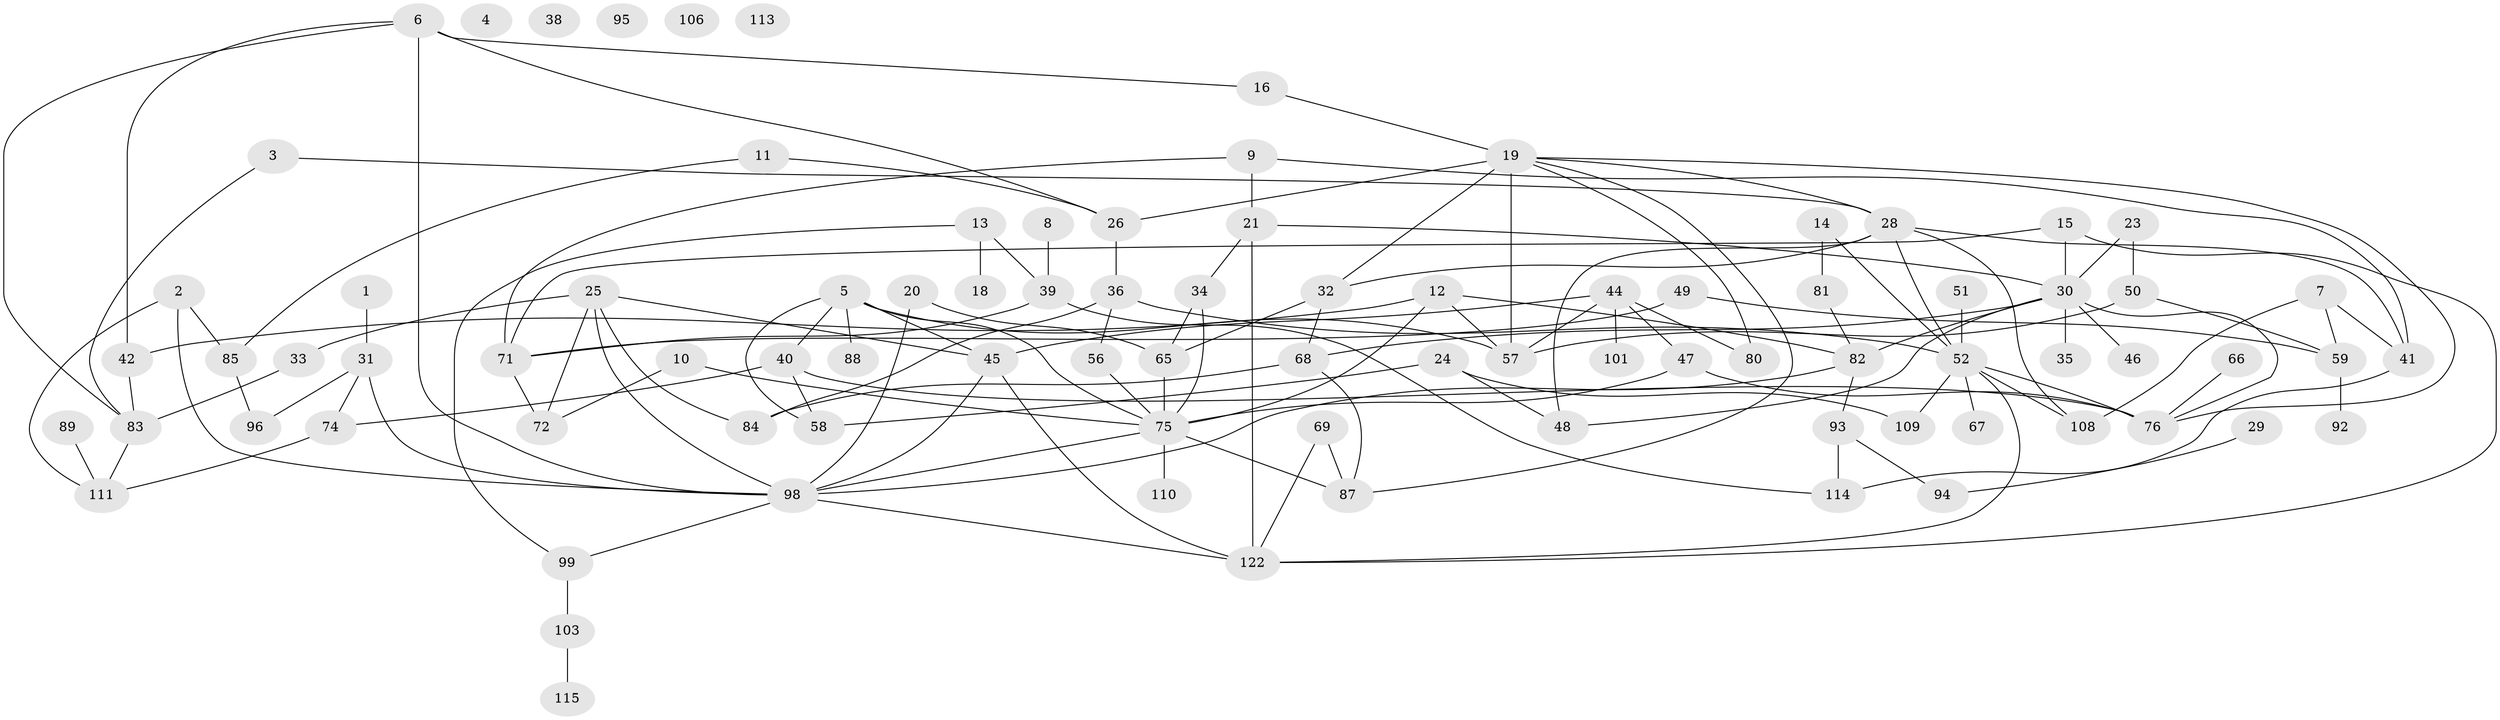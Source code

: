 // original degree distribution, {1: 0.19672131147540983, 3: 0.22950819672131148, 2: 0.23770491803278687, 5: 0.10655737704918032, 6: 0.03278688524590164, 4: 0.13934426229508196, 0: 0.03278688524590164, 7: 0.00819672131147541, 8: 0.01639344262295082}
// Generated by graph-tools (version 1.1) at 2025/41/03/06/25 10:41:23]
// undirected, 88 vertices, 138 edges
graph export_dot {
graph [start="1"]
  node [color=gray90,style=filled];
  1;
  2;
  3;
  4 [super="+77"];
  5 [super="+107"];
  6 [super="+53"];
  7 [super="+27"];
  8;
  9;
  10;
  11;
  12 [super="+43"];
  13 [super="+17"];
  14;
  15;
  16 [super="+22"];
  18;
  19 [super="+78"];
  20;
  21 [super="+73"];
  23;
  24;
  25;
  26 [super="+70"];
  28 [super="+102"];
  29 [super="+54"];
  30 [super="+100"];
  31 [super="+37"];
  32 [super="+64"];
  33;
  34 [super="+117"];
  35;
  36;
  38;
  39;
  40 [super="+104"];
  41 [super="+86"];
  42;
  44 [super="+91"];
  45 [super="+62"];
  46;
  47;
  48 [super="+63"];
  49;
  50;
  51;
  52 [super="+55"];
  56;
  57;
  58 [super="+60"];
  59 [super="+61"];
  65;
  66;
  67;
  68 [super="+112"];
  69 [super="+90"];
  71;
  72 [super="+116"];
  74 [super="+79"];
  75 [super="+120"];
  76 [super="+118"];
  80;
  81;
  82;
  83 [super="+119"];
  84;
  85 [super="+121"];
  87;
  88 [super="+97"];
  89;
  92;
  93;
  94;
  95;
  96;
  98 [super="+105"];
  99;
  101;
  103;
  106;
  108;
  109;
  110;
  111;
  113;
  114;
  115;
  122;
  1 -- 31;
  2 -- 85;
  2 -- 111;
  2 -- 98;
  3 -- 83;
  3 -- 28;
  5 -- 58;
  5 -- 57;
  5 -- 75;
  5 -- 45;
  5 -- 88;
  5 -- 40;
  6 -- 16;
  6 -- 26;
  6 -- 42;
  6 -- 83;
  6 -- 98;
  7 -- 59;
  7 -- 108;
  7 -- 41;
  8 -- 39;
  9 -- 21;
  9 -- 71;
  9 -- 41;
  10 -- 72;
  10 -- 75;
  11 -- 26;
  11 -- 85;
  12 -- 57;
  12 -- 75;
  12 -- 42;
  12 -- 82;
  13 -- 39;
  13 -- 18;
  13 -- 99;
  14 -- 52;
  14 -- 81;
  15 -- 30;
  15 -- 71;
  15 -- 122;
  16 -- 19;
  19 -- 26 [weight=2];
  19 -- 28;
  19 -- 80;
  19 -- 76;
  19 -- 32;
  19 -- 87;
  19 -- 57;
  20 -- 65;
  20 -- 98;
  21 -- 122;
  21 -- 34;
  21 -- 30;
  23 -- 30;
  23 -- 50;
  24 -- 48;
  24 -- 58;
  24 -- 109;
  25 -- 33;
  25 -- 72;
  25 -- 84;
  25 -- 98;
  25 -- 45;
  26 -- 36;
  28 -- 108;
  28 -- 52;
  28 -- 41;
  28 -- 48;
  28 -- 32;
  29 -- 94;
  30 -- 68;
  30 -- 82;
  30 -- 35;
  30 -- 76;
  30 -- 46;
  30 -- 48;
  31 -- 98;
  31 -- 96;
  31 -- 74;
  32 -- 65;
  32 -- 68;
  33 -- 83;
  34 -- 65;
  34 -- 75;
  36 -- 52;
  36 -- 56;
  36 -- 84;
  39 -- 71;
  39 -- 114;
  40 -- 74;
  40 -- 76;
  40 -- 58;
  41 -- 114;
  42 -- 83;
  44 -- 47;
  44 -- 57;
  44 -- 45;
  44 -- 80;
  44 -- 101;
  45 -- 98;
  45 -- 122;
  47 -- 75;
  47 -- 76;
  49 -- 59;
  49 -- 71;
  50 -- 57;
  50 -- 59;
  51 -- 52;
  52 -- 109;
  52 -- 122;
  52 -- 108;
  52 -- 67;
  52 -- 76;
  56 -- 75;
  59 -- 92;
  65 -- 75;
  66 -- 76;
  68 -- 87;
  68 -- 84;
  69 -- 87;
  69 -- 122;
  71 -- 72;
  74 -- 111;
  75 -- 98;
  75 -- 110;
  75 -- 87;
  81 -- 82;
  82 -- 93;
  82 -- 98;
  83 -- 111;
  85 -- 96;
  89 -- 111;
  93 -- 94;
  93 -- 114;
  98 -- 99;
  98 -- 122;
  99 -- 103;
  103 -- 115;
}
